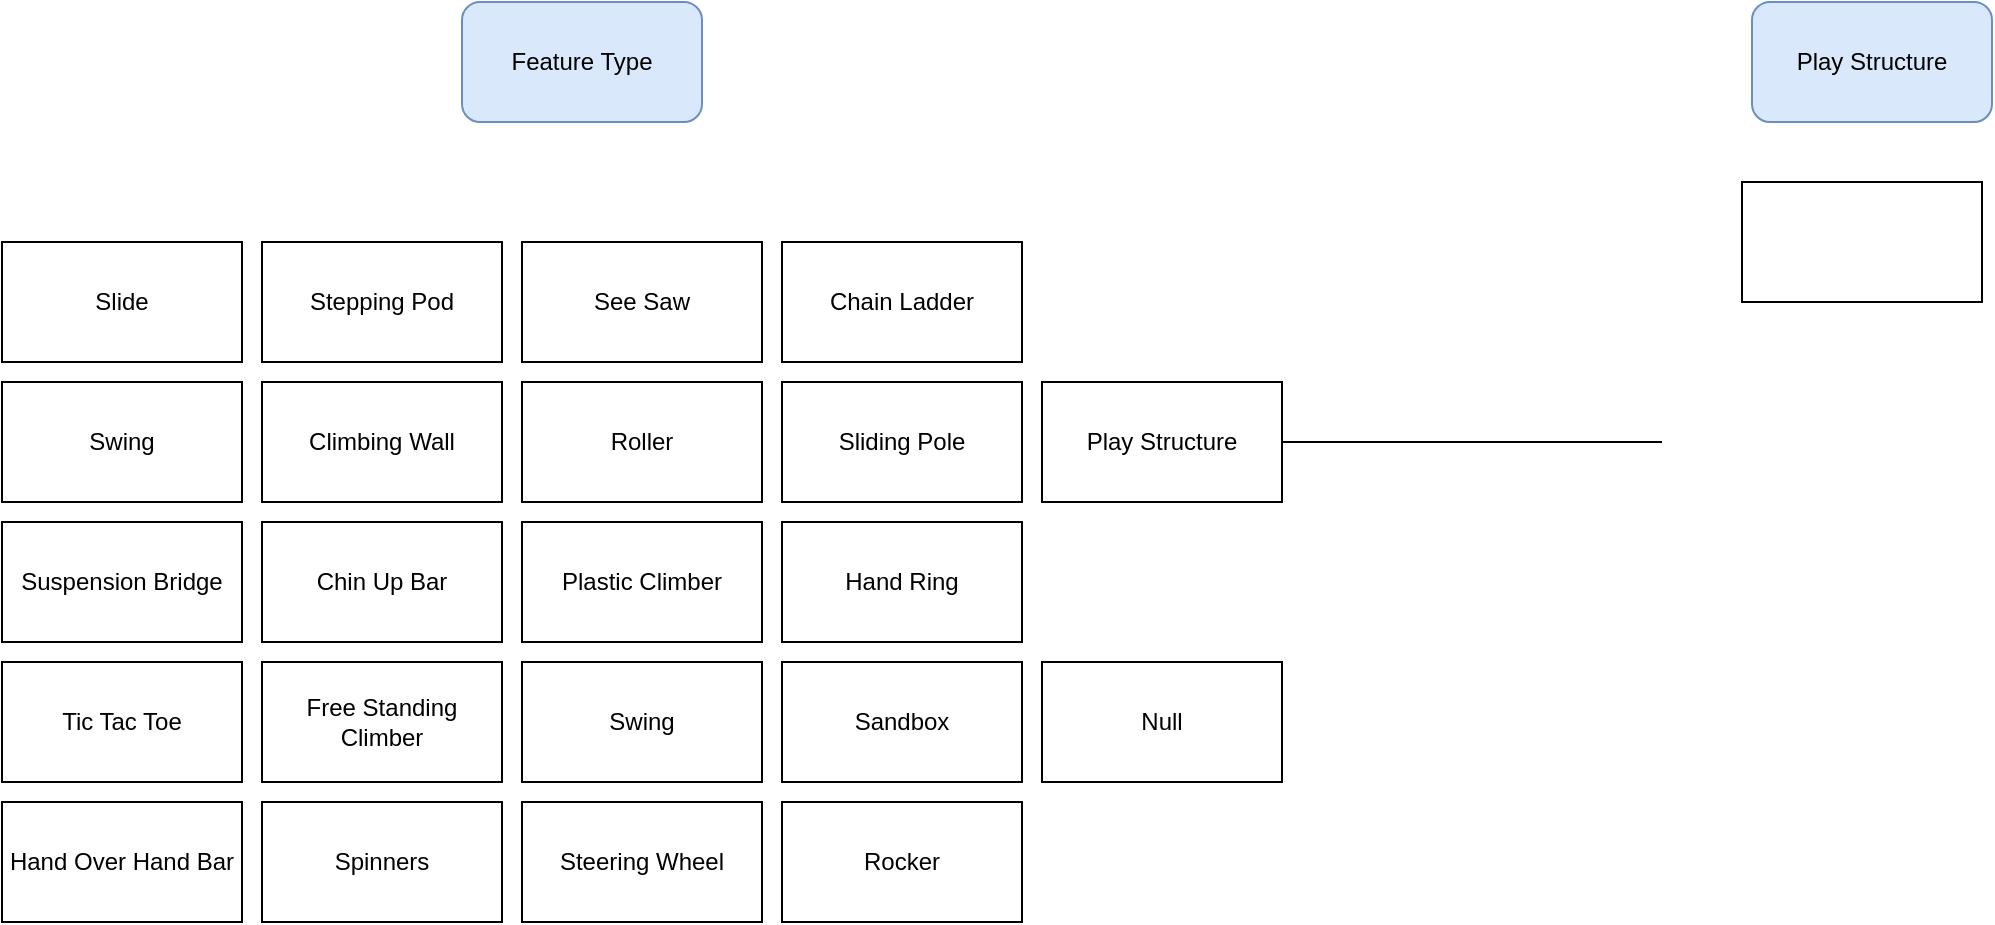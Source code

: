 <mxfile version="13.8.1" type="github">
  <diagram id="H_ZOI1ovgbP9l2yRfU3z" name="Page-1">
    <mxGraphModel dx="2580" dy="970" grid="1" gridSize="10" guides="1" tooltips="1" connect="1" arrows="1" fold="1" page="1" pageScale="1" pageWidth="850" pageHeight="1100" math="0" shadow="0">
      <root>
        <mxCell id="0" />
        <mxCell id="1" parent="0" />
        <mxCell id="tYAOIZxFQbOy3QtKaXn4-1" value="Feature Type" style="rounded=1;whiteSpace=wrap;html=1;fillColor=#dae8fc;strokeColor=#6c8ebf;" vertex="1" parent="1">
          <mxGeometry x="-220" y="170" width="120" height="60" as="geometry" />
        </mxCell>
        <mxCell id="tYAOIZxFQbOy3QtKaXn4-2" value="Play Structure" style="rounded=1;whiteSpace=wrap;html=1;glass=0;fillColor=#dae8fc;strokeColor=#6c8ebf;" vertex="1" parent="1">
          <mxGeometry x="425" y="170" width="120" height="60" as="geometry" />
        </mxCell>
        <mxCell id="tYAOIZxFQbOy3QtKaXn4-3" value="Slide" style="rounded=0;whiteSpace=wrap;html=1;" vertex="1" parent="1">
          <mxGeometry x="-450" y="290" width="120" height="60" as="geometry" />
        </mxCell>
        <mxCell id="tYAOIZxFQbOy3QtKaXn4-4" value="Swing" style="rounded=0;whiteSpace=wrap;html=1;glass=0;" vertex="1" parent="1">
          <mxGeometry x="-450" y="360" width="120" height="60" as="geometry" />
        </mxCell>
        <mxCell id="tYAOIZxFQbOy3QtKaXn4-5" value="Chain Ladder" style="rounded=0;whiteSpace=wrap;html=1;glass=0;" vertex="1" parent="1">
          <mxGeometry x="-60" y="290" width="120" height="60" as="geometry" />
        </mxCell>
        <mxCell id="tYAOIZxFQbOy3QtKaXn4-6" value="Sliding Pole" style="rounded=0;whiteSpace=wrap;html=1;glass=0;" vertex="1" parent="1">
          <mxGeometry x="-60" y="360" width="120" height="60" as="geometry" />
        </mxCell>
        <mxCell id="tYAOIZxFQbOy3QtKaXn4-7" value="Suspension Bridge" style="rounded=0;whiteSpace=wrap;html=1;glass=0;" vertex="1" parent="1">
          <mxGeometry x="-450" y="430" width="120" height="60" as="geometry" />
        </mxCell>
        <mxCell id="tYAOIZxFQbOy3QtKaXn4-8" value="Hand Ring" style="rounded=0;whiteSpace=wrap;html=1;glass=0;" vertex="1" parent="1">
          <mxGeometry x="-60" y="430" width="120" height="60" as="geometry" />
        </mxCell>
        <mxCell id="tYAOIZxFQbOy3QtKaXn4-9" value="Tic Tac Toe" style="rounded=0;whiteSpace=wrap;html=1;glass=0;" vertex="1" parent="1">
          <mxGeometry x="-450" y="500" width="120" height="60" as="geometry" />
        </mxCell>
        <mxCell id="tYAOIZxFQbOy3QtKaXn4-10" value="Play Structure" style="rounded=0;whiteSpace=wrap;html=1;glass=0;" vertex="1" parent="1">
          <mxGeometry x="70" y="360" width="120" height="60" as="geometry" />
        </mxCell>
        <mxCell id="tYAOIZxFQbOy3QtKaXn4-11" value="Hand Over Hand Bar" style="rounded=0;whiteSpace=wrap;html=1;glass=0;" vertex="1" parent="1">
          <mxGeometry x="-450" y="570" width="120" height="60" as="geometry" />
        </mxCell>
        <mxCell id="tYAOIZxFQbOy3QtKaXn4-12" value="Stepping Pod" style="rounded=0;whiteSpace=wrap;html=1;glass=0;" vertex="1" parent="1">
          <mxGeometry x="-320" y="290" width="120" height="60" as="geometry" />
        </mxCell>
        <mxCell id="tYAOIZxFQbOy3QtKaXn4-13" value="Climbing Wall" style="rounded=0;whiteSpace=wrap;html=1;glass=0;" vertex="1" parent="1">
          <mxGeometry x="-320" y="360" width="120" height="60" as="geometry" />
        </mxCell>
        <mxCell id="tYAOIZxFQbOy3QtKaXn4-14" value="Chin Up Bar" style="rounded=0;whiteSpace=wrap;html=1;glass=0;" vertex="1" parent="1">
          <mxGeometry x="-320" y="430" width="120" height="60" as="geometry" />
        </mxCell>
        <mxCell id="tYAOIZxFQbOy3QtKaXn4-15" value="Free Standing Climber" style="rounded=0;whiteSpace=wrap;html=1;glass=0;" vertex="1" parent="1">
          <mxGeometry x="-320" y="500" width="120" height="60" as="geometry" />
        </mxCell>
        <mxCell id="tYAOIZxFQbOy3QtKaXn4-16" value="Spinners" style="rounded=0;whiteSpace=wrap;html=1;glass=0;" vertex="1" parent="1">
          <mxGeometry x="-320" y="570" width="120" height="60" as="geometry" />
        </mxCell>
        <mxCell id="tYAOIZxFQbOy3QtKaXn4-17" value="Sandbox" style="rounded=0;whiteSpace=wrap;html=1;glass=0;" vertex="1" parent="1">
          <mxGeometry x="-60" y="500" width="120" height="60" as="geometry" />
        </mxCell>
        <mxCell id="tYAOIZxFQbOy3QtKaXn4-18" value="Rocker" style="rounded=0;whiteSpace=wrap;html=1;glass=0;" vertex="1" parent="1">
          <mxGeometry x="-60" y="570" width="120" height="60" as="geometry" />
        </mxCell>
        <mxCell id="tYAOIZxFQbOy3QtKaXn4-19" value="See Saw" style="rounded=0;whiteSpace=wrap;html=1;glass=0;" vertex="1" parent="1">
          <mxGeometry x="-190" y="290" width="120" height="60" as="geometry" />
        </mxCell>
        <mxCell id="tYAOIZxFQbOy3QtKaXn4-20" value="Roller" style="rounded=0;whiteSpace=wrap;html=1;glass=0;" vertex="1" parent="1">
          <mxGeometry x="-190" y="360" width="120" height="60" as="geometry" />
        </mxCell>
        <mxCell id="tYAOIZxFQbOy3QtKaXn4-21" value="Plastic Climber" style="rounded=0;whiteSpace=wrap;html=1;glass=0;" vertex="1" parent="1">
          <mxGeometry x="-190" y="430" width="120" height="60" as="geometry" />
        </mxCell>
        <mxCell id="tYAOIZxFQbOy3QtKaXn4-22" value="Swing" style="rounded=0;whiteSpace=wrap;html=1;glass=0;" vertex="1" parent="1">
          <mxGeometry x="-190" y="500" width="120" height="60" as="geometry" />
        </mxCell>
        <mxCell id="tYAOIZxFQbOy3QtKaXn4-23" value="Steering Wheel" style="rounded=0;whiteSpace=wrap;html=1;glass=0;" vertex="1" parent="1">
          <mxGeometry x="-190" y="570" width="120" height="60" as="geometry" />
        </mxCell>
        <mxCell id="tYAOIZxFQbOy3QtKaXn4-24" value="Null" style="rounded=0;whiteSpace=wrap;html=1;glass=0;" vertex="1" parent="1">
          <mxGeometry x="70" y="500" width="120" height="60" as="geometry" />
        </mxCell>
        <mxCell id="tYAOIZxFQbOy3QtKaXn4-26" value="" style="endArrow=none;html=1;exitX=1;exitY=0.5;exitDx=0;exitDy=0;movable=0;resizable=0;rotatable=0;deletable=0;editable=0;connectable=0;" edge="1" parent="1" source="tYAOIZxFQbOy3QtKaXn4-10">
          <mxGeometry width="50" height="50" relative="1" as="geometry">
            <mxPoint x="160" y="400" as="sourcePoint" />
            <mxPoint x="380" y="390" as="targetPoint" />
          </mxGeometry>
        </mxCell>
        <mxCell id="tYAOIZxFQbOy3QtKaXn4-27" value="" style="rounded=0;whiteSpace=wrap;html=1;glass=0;" vertex="1" parent="1">
          <mxGeometry x="420" y="260" width="120" height="60" as="geometry" />
        </mxCell>
      </root>
    </mxGraphModel>
  </diagram>
</mxfile>
